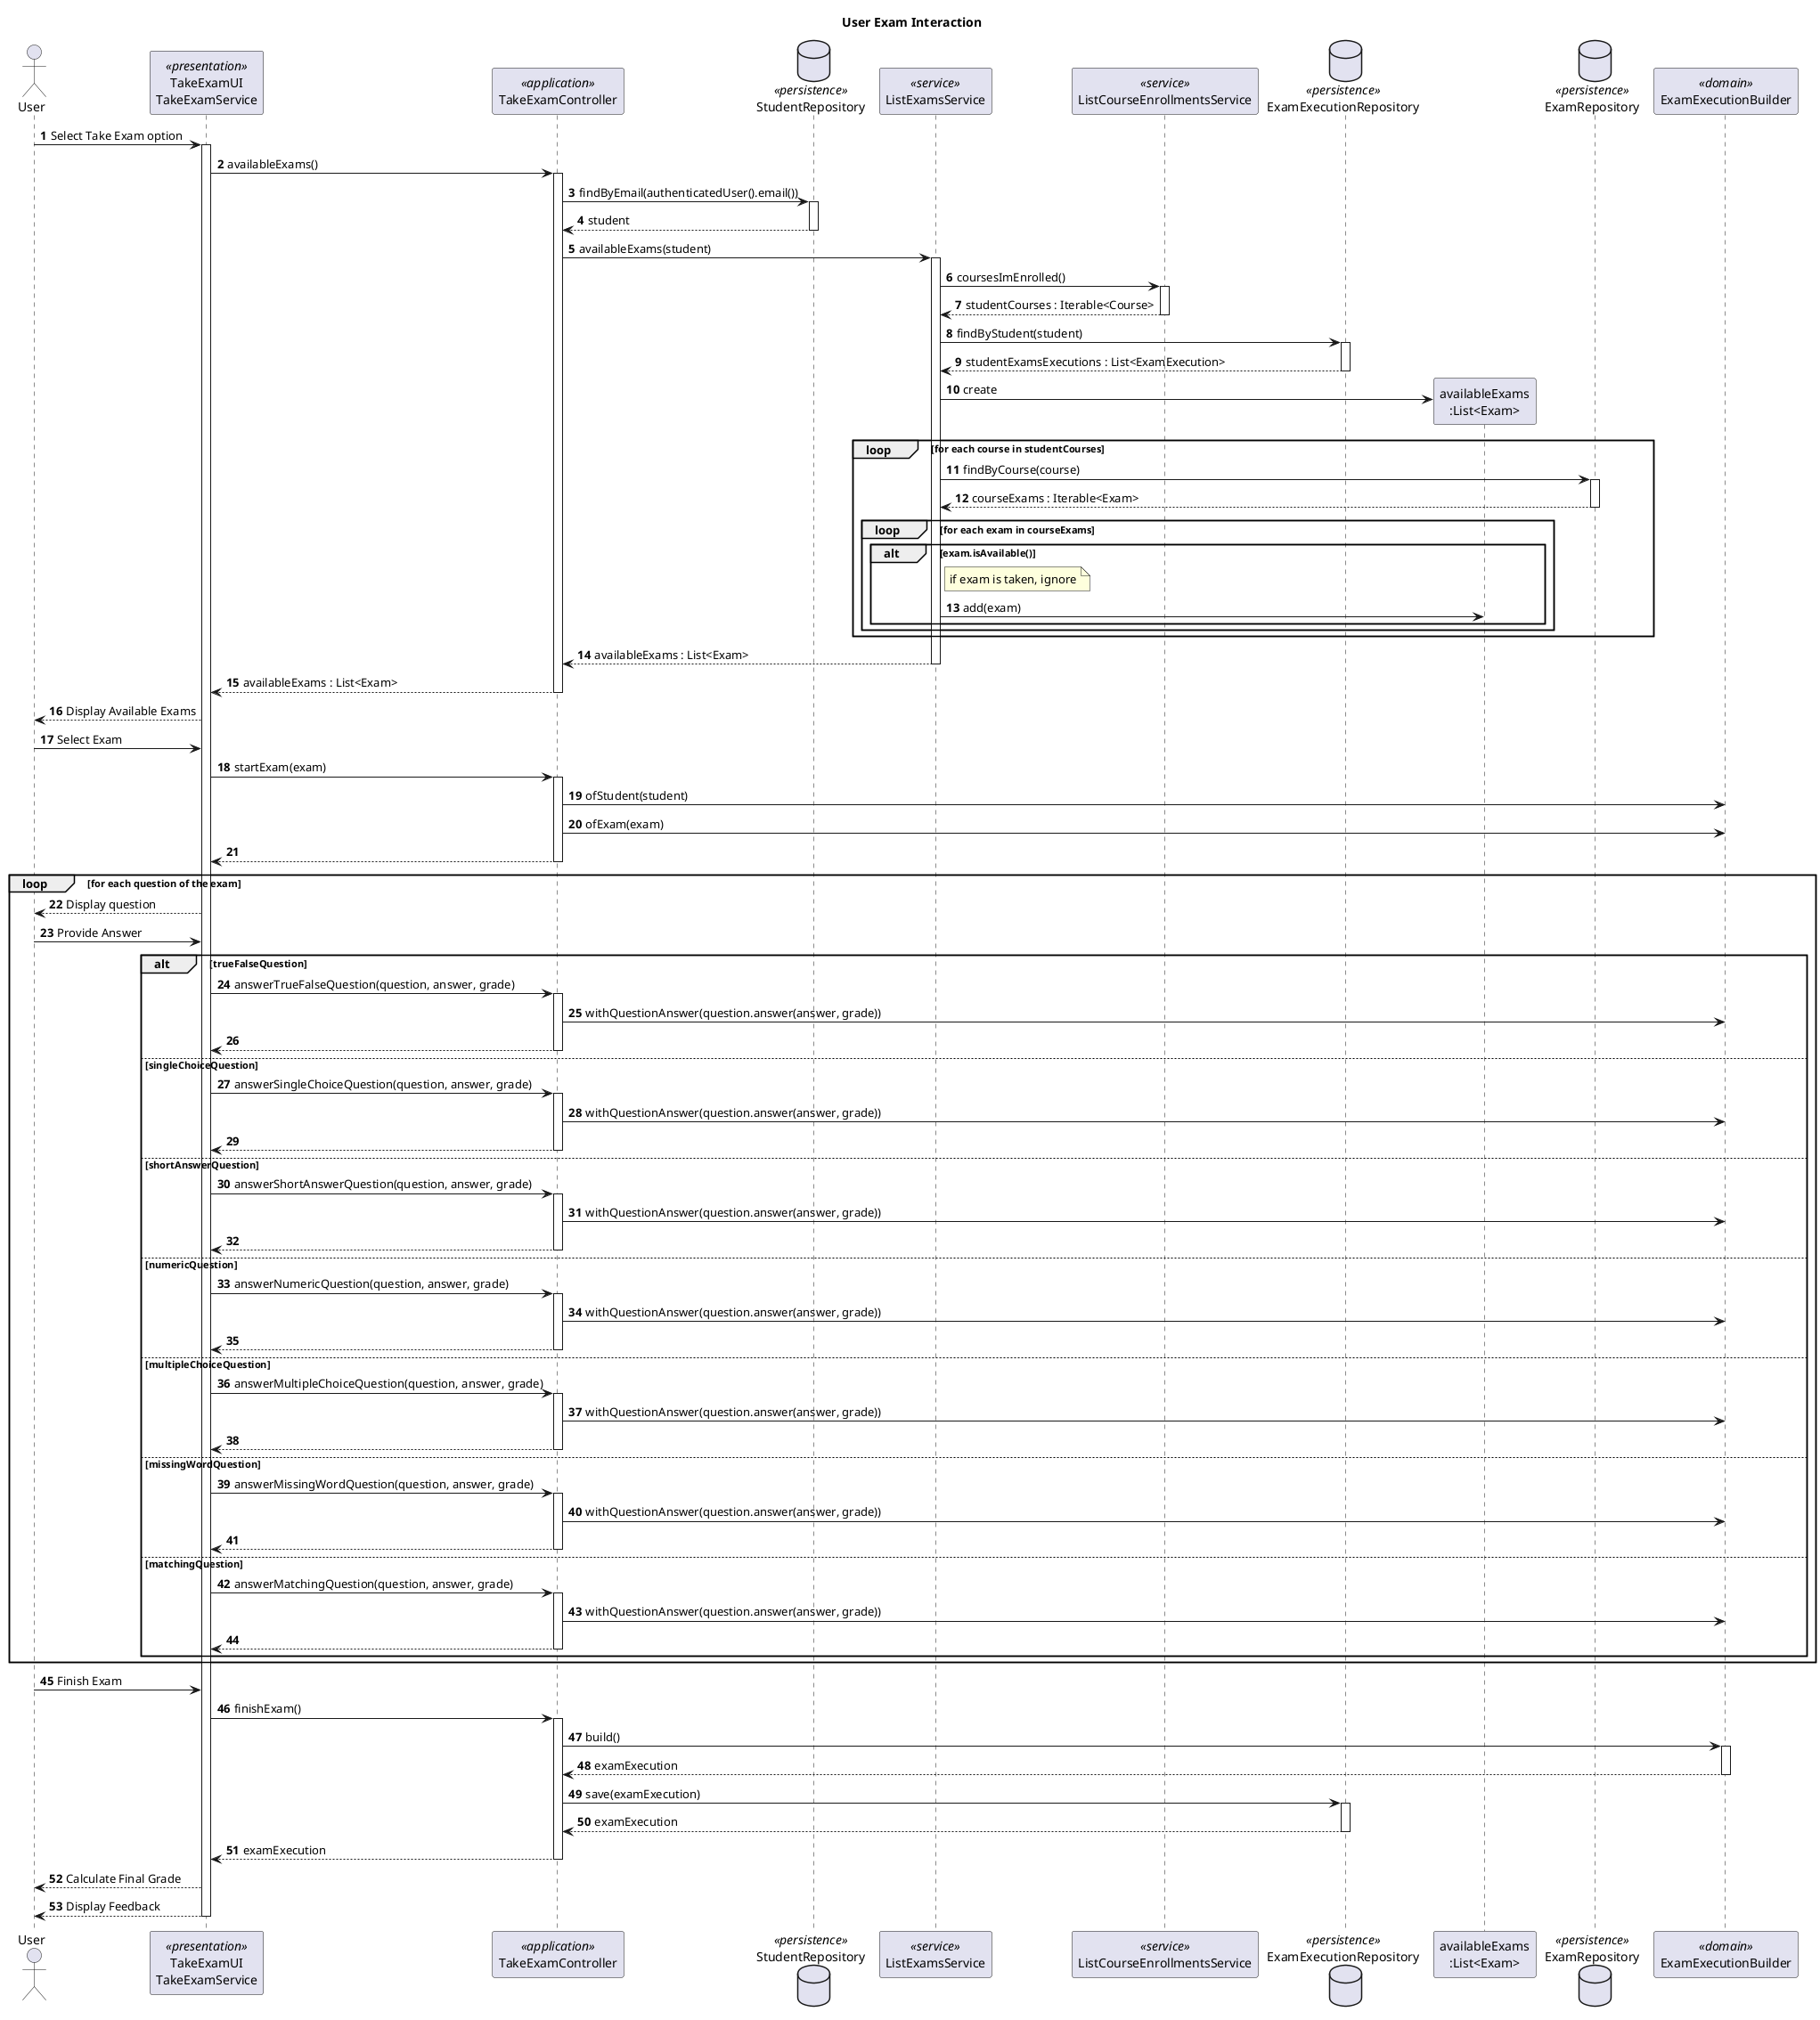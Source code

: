 @startuml
title User Exam Interaction

actor User
participant "TakeExamUI\nTakeExamService" as UI <<presentation>>

participant TakeExamController as CTRL << application >>
database StudentRepository as StudentRepo << persistence >>
participant ListExamsService << service >>
participant ListCourseEnrollmentsService as CEService << service >>
database ExamExecutionRepository as EERepo << persistence >>
participant "availableExams\n:List<Exam>" as studentExams
database ExamRepository as ExamRepo << persistence >>
participant "ExamExecutionBuilder" as Builder << domain >>
autonumber

User -> UI: Select Take Exam option
activate UI
UI -> CTRL : availableExams()
activate CTRL
CTRL -> StudentRepo : findByEmail(authenticatedUser().email())
activate StudentRepo
StudentRepo --> CTRL : student
deactivate StudentRepo
CTRL -> ListExamsService : availableExams(student)
activate ListExamsService
ListExamsService -> CEService : coursesImEnrolled()
activate CEService
CEService --> ListExamsService : studentCourses : Iterable<Course>
deactivate CEService
ListExamsService -> EERepo : findByStudent(student)
activate EERepo
EERepo --> ListExamsService : studentExamsExecutions : List<ExamExecution>
deactivate EERepo

ListExamsService -> studentExams ** : create

loop for each course in studentCourses

ListExamsService -> ExamRepo : findByCourse(course)
activate ExamRepo
ExamRepo --> ListExamsService : courseExams : Iterable<Exam>
deactivate ExamRepo

loop for each exam in courseExams

alt exam.isAvailable()

note right of ListExamsService
    if exam is taken, ignore
end note

ListExamsService -> studentExams : add(exam)

end alt

end loop

end loop

ListExamsService --> CTRL : availableExams : List<Exam>
deactivate ListExamsService
CTRL --> UI : availableExams : List<Exam>
deactivate CTRL

UI --> User: Display Available Exams
User -> UI: Select Exam

UI -> CTRL : startExam(exam)
activate CTRL

CTRL -> Builder : ofStudent(student)
CTRL -> Builder : ofExam(exam)
CTRL --> UI
deactivate CTRL

loop for each question of the exam
UI --> User: Display question
User -> UI: Provide Answer

alt trueFalseQuestion

UI -> CTRL : answerTrueFalseQuestion(question, answer, grade)
activate CTRL
CTRL -> Builder : withQuestionAnswer(question.answer(answer, grade))
CTRL --> UI
deactivate CTRL

else singleChoiceQuestion

UI -> CTRL : answerSingleChoiceQuestion(question, answer, grade)
activate CTRL
CTRL -> Builder : withQuestionAnswer(question.answer(answer, grade))
CTRL --> UI
deactivate CTRL

else shortAnswerQuestion

UI -> CTRL : answerShortAnswerQuestion(question, answer, grade)
activate CTRL
CTRL -> Builder : withQuestionAnswer(question.answer(answer, grade))
CTRL --> UI
deactivate CTRL

else numericQuestion

UI -> CTRL : answerNumericQuestion(question, answer, grade)
activate CTRL
CTRL -> Builder : withQuestionAnswer(question.answer(answer, grade))
CTRL --> UI
deactivate CTRL

else multipleChoiceQuestion

UI -> CTRL : answerMultipleChoiceQuestion(question, answer, grade)
activate CTRL
CTRL -> Builder : withQuestionAnswer(question.answer(answer, grade))
CTRL --> UI
deactivate CTRL

else missingWordQuestion

UI -> CTRL : answerMissingWordQuestion(question, answer, grade)
activate CTRL
CTRL -> Builder : withQuestionAnswer(question.answer(answer, grade))
CTRL --> UI
deactivate CTRL

else matchingQuestion

UI -> CTRL : answerMatchingQuestion(question, answer, grade)
activate CTRL
CTRL -> Builder : withQuestionAnswer(question.answer(answer, grade))
CTRL --> UI
deactivate CTRL

end alt

end loop

User -> UI: Finish Exam
UI -> CTRL : finishExam()

activate CTRL
CTRL -> Builder : build()
activate Builder
Builder --> CTRL : examExecution
deactivate Builder

CTRL -> EERepo : save(examExecution)
activate EERepo
EERepo --> CTRL : examExecution
deactivate EERepo

CTRL --> UI : examExecution

deactivate CTRL

UI --> User: Calculate Final Grade
UI --> User: Display Feedback
deactivate UI
@enduml